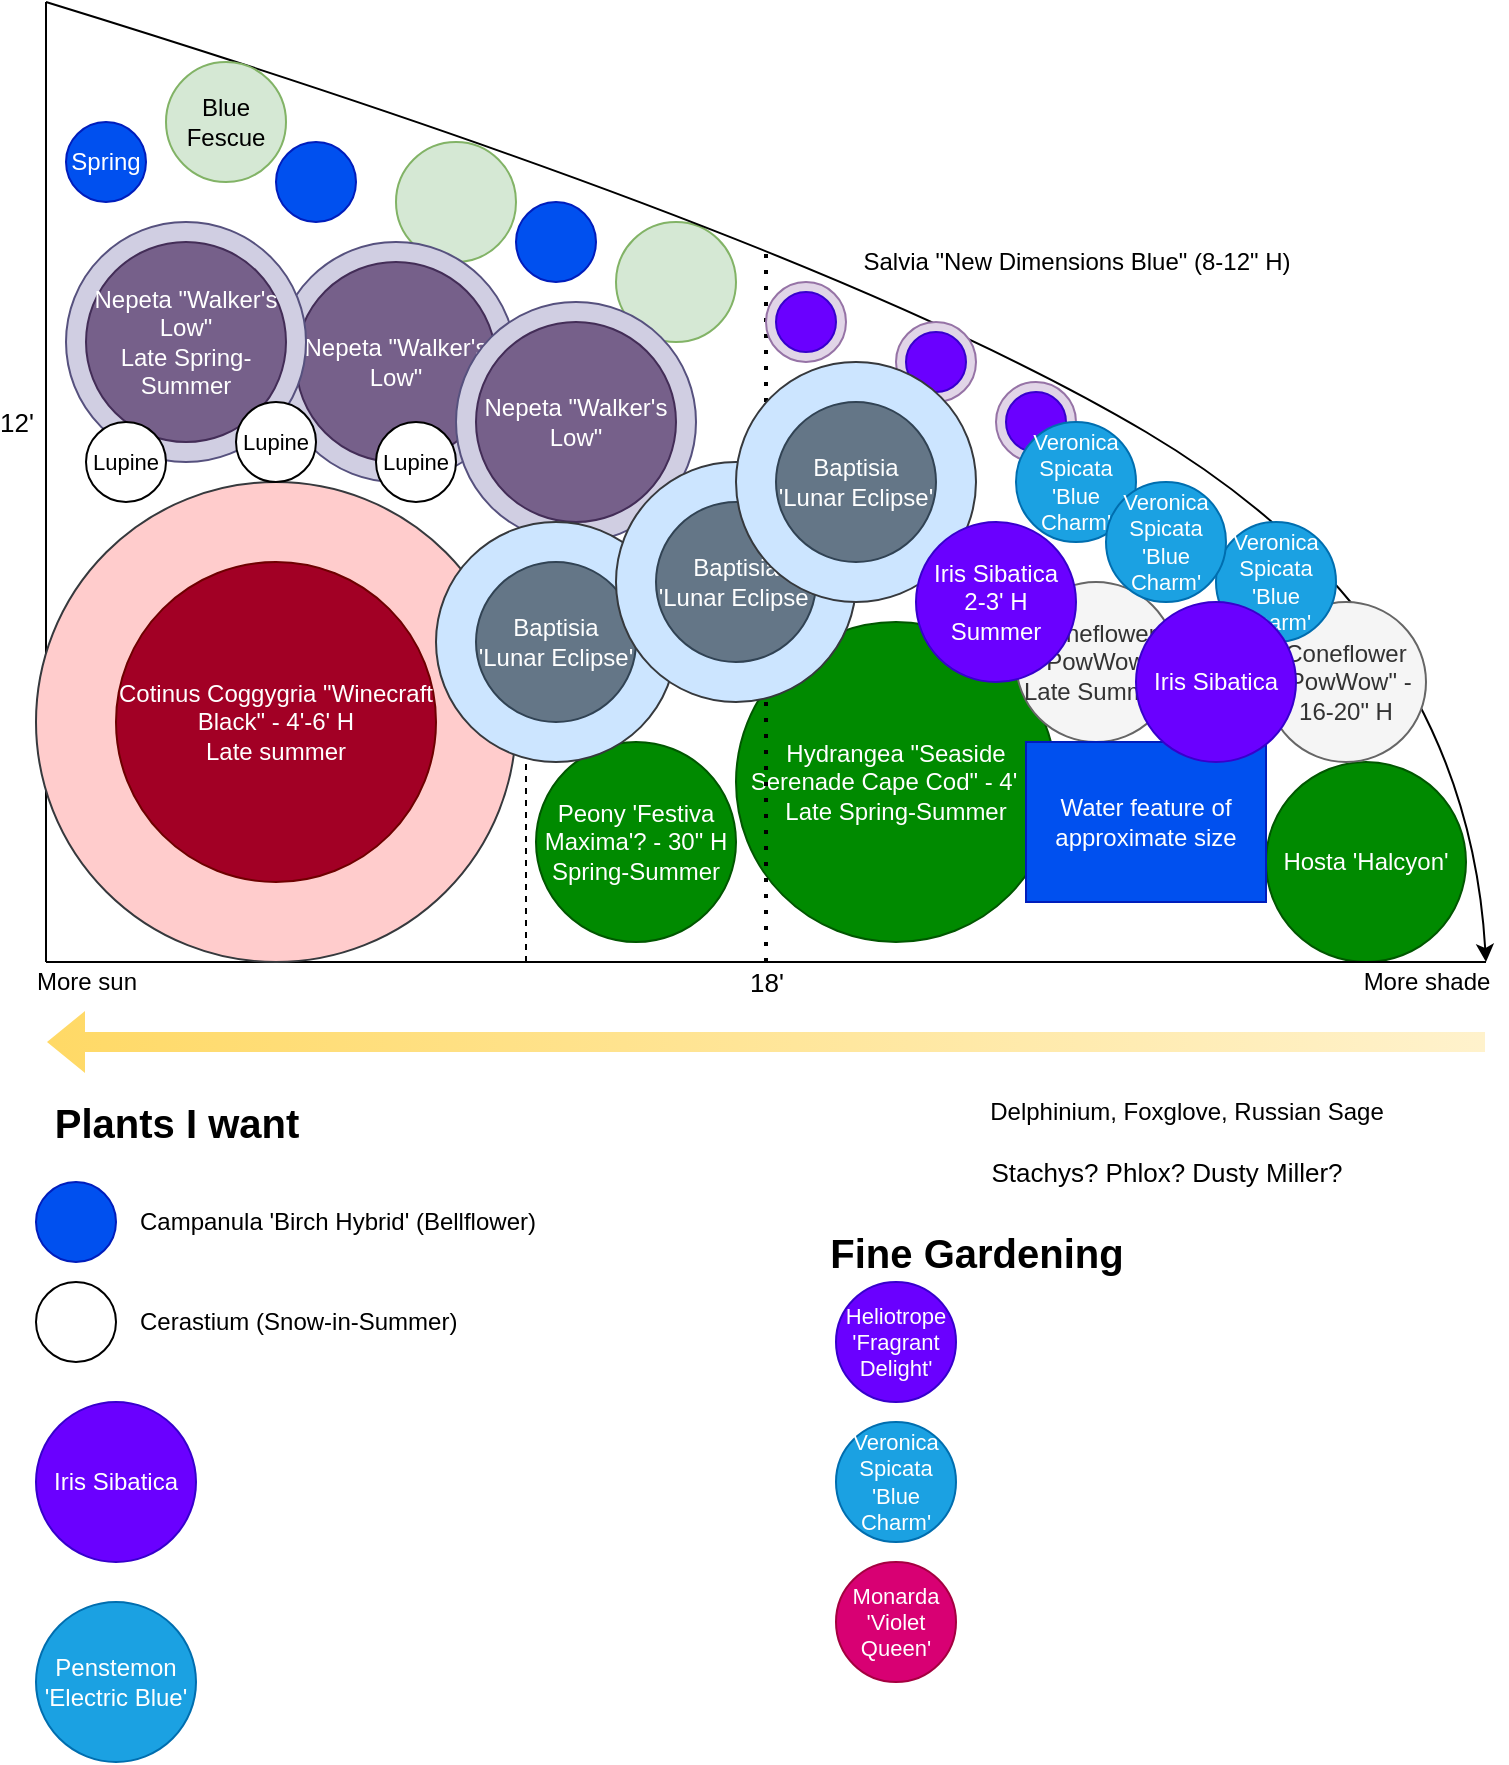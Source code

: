 <mxfile version="14.7.0" type="github">
  <diagram id="8aN0rm1MY_QhQ1KlozjM" name="Page-1">
    <mxGraphModel dx="1200" dy="727" grid="1" gridSize="10" guides="1" tooltips="1" connect="1" arrows="1" fold="1" page="1" pageScale="1" pageWidth="850" pageHeight="1100" math="0" shadow="0">
      <root>
        <mxCell id="0" />
        <mxCell id="1" parent="0" />
        <mxCell id="Cx3Qpiqb-a-1uhkqveDJ-6" value="" style="group;movable=0;resizable=0;rotatable=0;deletable=0;editable=0;connectable=0;container=0;" vertex="1" connectable="0" parent="1">
          <mxGeometry x="80" y="190" width="640" height="280" as="geometry" />
        </mxCell>
        <mxCell id="Cx3Qpiqb-a-1uhkqveDJ-4" value="Hydrangea &quot;Seaside Serenade Cape Cod&quot; - 4&#39; H&lt;br&gt;Late Spring-Summer" style="ellipse;whiteSpace=wrap;html=1;aspect=fixed;fillColor=#008a00;strokeColor=#005700;fontColor=#ffffff;" vertex="1" parent="1">
          <mxGeometry x="390" y="350" width="160" height="160" as="geometry" />
        </mxCell>
        <mxCell id="Cx3Qpiqb-a-1uhkqveDJ-68" value="Hosta &#39;Halcyon&#39;" style="ellipse;whiteSpace=wrap;html=1;aspect=fixed;fillColor=#008a00;strokeColor=#005700;fontColor=#ffffff;" vertex="1" parent="1">
          <mxGeometry x="655" y="420" width="100" height="100" as="geometry" />
        </mxCell>
        <mxCell id="Cx3Qpiqb-a-1uhkqveDJ-72" value="" style="ellipse;whiteSpace=wrap;html=1;aspect=fixed;fillColor=#d5e8d4;strokeColor=#82b366;" vertex="1" parent="1">
          <mxGeometry x="330" y="150" width="60" height="60" as="geometry" />
        </mxCell>
        <mxCell id="Cx3Qpiqb-a-1uhkqveDJ-73" value="" style="ellipse;whiteSpace=wrap;html=1;aspect=fixed;fillColor=#d5e8d4;strokeColor=#82b366;" vertex="1" parent="1">
          <mxGeometry x="220" y="110" width="60" height="60" as="geometry" />
        </mxCell>
        <mxCell id="Cx3Qpiqb-a-1uhkqveDJ-74" value="Peony &#39;Festiva Maxima&#39;?&amp;nbsp;- 30&quot; H&lt;br&gt;Spring-Summer" style="ellipse;whiteSpace=wrap;html=1;aspect=fixed;fillColor=#008a00;strokeColor=#005700;fontColor=#ffffff;" vertex="1" parent="1">
          <mxGeometry x="290" y="410" width="100" height="100" as="geometry" />
        </mxCell>
        <mxCell id="Cx3Qpiqb-a-1uhkqveDJ-76" value="" style="endArrow=none;html=1;dashed=1;" edge="1" parent="1">
          <mxGeometry width="50" height="50" relative="1" as="geometry">
            <mxPoint x="285" y="520" as="sourcePoint" />
            <mxPoint x="285" y="280" as="targetPoint" />
          </mxGeometry>
        </mxCell>
        <mxCell id="Cx3Qpiqb-a-1uhkqveDJ-1" value="" style="endArrow=none;html=1;" edge="1" parent="1">
          <mxGeometry x="45" y="240" width="50" height="50" as="geometry">
            <mxPoint x="45" y="520" as="sourcePoint" />
            <mxPoint x="45" y="40" as="targetPoint" />
          </mxGeometry>
        </mxCell>
        <mxCell id="Cx3Qpiqb-a-1uhkqveDJ-80" value="12&#39;" style="edgeLabel;html=1;align=center;verticalAlign=middle;resizable=0;points=[];fontSize=13;" vertex="1" connectable="0" parent="Cx3Qpiqb-a-1uhkqveDJ-1">
          <mxGeometry relative="1" as="geometry">
            <mxPoint x="-15" y="-30" as="offset" />
          </mxGeometry>
        </mxCell>
        <mxCell id="Cx3Qpiqb-a-1uhkqveDJ-2" value="" style="endArrow=none;html=1;" edge="1" parent="1">
          <mxGeometry x="45" y="240" width="50" height="50" as="geometry">
            <mxPoint x="45" y="520" as="sourcePoint" />
            <mxPoint x="765" y="520" as="targetPoint" />
          </mxGeometry>
        </mxCell>
        <mxCell id="Cx3Qpiqb-a-1uhkqveDJ-81" value="18&#39;" style="edgeLabel;html=1;align=center;verticalAlign=middle;resizable=0;points=[];fontSize=13;" vertex="1" connectable="0" parent="Cx3Qpiqb-a-1uhkqveDJ-2">
          <mxGeometry relative="1" as="geometry">
            <mxPoint y="10" as="offset" />
          </mxGeometry>
        </mxCell>
        <mxCell id="Cx3Qpiqb-a-1uhkqveDJ-3" value="" style="curved=1;endArrow=classic;html=1;" edge="1" parent="1">
          <mxGeometry x="45" y="240" width="50" height="50" as="geometry">
            <mxPoint x="45" y="40" as="sourcePoint" />
            <mxPoint x="765" y="520" as="targetPoint" />
            <Array as="points">
              <mxPoint x="435" y="160" />
              <mxPoint x="755" y="350" />
            </Array>
          </mxGeometry>
        </mxCell>
        <mxCell id="Cx3Qpiqb-a-1uhkqveDJ-79" value="" style="endArrow=none;dashed=1;html=1;dashPattern=1 3;strokeWidth=2;" edge="1" parent="1">
          <mxGeometry width="50" height="50" relative="1" as="geometry">
            <mxPoint x="405" y="520" as="sourcePoint" />
            <mxPoint x="405" y="160" as="targetPoint" />
          </mxGeometry>
        </mxCell>
        <mxCell id="Cx3Qpiqb-a-1uhkqveDJ-93" value="Salvia &quot;New Dimensions Blue&quot; (8-12&quot; H)" style="text;html=1;align=center;verticalAlign=middle;resizable=0;points=[];autosize=1;strokeColor=none;" vertex="1" parent="1">
          <mxGeometry x="445" y="160" width="230" height="20" as="geometry" />
        </mxCell>
        <mxCell id="Cx3Qpiqb-a-1uhkqveDJ-101" value="" style="group" vertex="1" connectable="0" parent="1">
          <mxGeometry x="40" y="280" width="290" height="240" as="geometry" />
        </mxCell>
        <mxCell id="Cx3Qpiqb-a-1uhkqveDJ-97" value="" style="ellipse;whiteSpace=wrap;html=1;aspect=fixed;fillColor=#ffcccc;strokeColor=#36393d;" vertex="1" parent="Cx3Qpiqb-a-1uhkqveDJ-101">
          <mxGeometry width="240" height="240" as="geometry" />
        </mxCell>
        <mxCell id="Cx3Qpiqb-a-1uhkqveDJ-100" value="Cotinus Coggygria &quot;Winecraft Black&quot; - 4&#39;-6&#39; H&lt;br&gt;Late summer" style="ellipse;whiteSpace=wrap;html=1;aspect=fixed;fillColor=#a20025;strokeColor=#6F0000;fontColor=#ffffff;" vertex="1" parent="Cx3Qpiqb-a-1uhkqveDJ-101">
          <mxGeometry x="40" y="40" width="160" height="160" as="geometry" />
        </mxCell>
        <mxCell id="Cx3Qpiqb-a-1uhkqveDJ-128" value="Coneflower &quot;PowWow&quot;" style="ellipse;whiteSpace=wrap;html=1;aspect=fixed;fillColor=#f5f5f5;strokeColor=#666666;fontColor=#333333;" vertex="1" parent="Cx3Qpiqb-a-1uhkqveDJ-101">
          <mxGeometry x="210" y="40" width="80" height="80" as="geometry" />
        </mxCell>
        <mxCell id="Cx3Qpiqb-a-1uhkqveDJ-102" value="" style="shape=flexArrow;endArrow=classic;html=1;dashed=1;fontColor=#000000;strokeWidth=1;gradientColor=#ffd966;fillColor=#fff2cc;gradientDirection=west;strokeColor=none;" edge="1" parent="1">
          <mxGeometry width="50" height="50" relative="1" as="geometry">
            <mxPoint x="765" y="560" as="sourcePoint" />
            <mxPoint x="45" y="560" as="targetPoint" />
          </mxGeometry>
        </mxCell>
        <mxCell id="Cx3Qpiqb-a-1uhkqveDJ-103" value="More sun" style="text;html=1;align=center;verticalAlign=middle;resizable=0;points=[];autosize=1;strokeColor=none;fontColor=#000000;" vertex="1" parent="1">
          <mxGeometry x="30" y="520" width="70" height="20" as="geometry" />
        </mxCell>
        <mxCell id="Cx3Qpiqb-a-1uhkqveDJ-104" value="More shade" style="text;html=1;align=center;verticalAlign=middle;resizable=0;points=[];autosize=1;strokeColor=none;fontColor=#000000;" vertex="1" parent="1">
          <mxGeometry x="695" y="520" width="80" height="20" as="geometry" />
        </mxCell>
        <mxCell id="Cx3Qpiqb-a-1uhkqveDJ-105" value="Plants I want" style="text;html=1;align=center;verticalAlign=middle;resizable=0;points=[];autosize=1;strokeColor=none;fontColor=#000000;fontStyle=1;fontSize=20;" vertex="1" parent="1">
          <mxGeometry x="40" y="585" width="140" height="30" as="geometry" />
        </mxCell>
        <mxCell id="Cx3Qpiqb-a-1uhkqveDJ-107" value="Stachys? Phlox? Dusty Miller?" style="text;html=1;align=center;verticalAlign=middle;resizable=0;points=[];autosize=1;strokeColor=none;fontSize=13;fontColor=#000000;" vertex="1" parent="1">
          <mxGeometry x="510" y="615" width="190" height="20" as="geometry" />
        </mxCell>
        <mxCell id="Cx3Qpiqb-a-1uhkqveDJ-114" value="" style="group" vertex="1" connectable="0" parent="1">
          <mxGeometry x="160" y="160" width="120" height="130" as="geometry" />
        </mxCell>
        <mxCell id="Cx3Qpiqb-a-1uhkqveDJ-115" value="" style="ellipse;whiteSpace=wrap;html=1;aspect=fixed;fontSize=12;fillColor=#d0cee2;strokeColor=#56517e;" vertex="1" parent="Cx3Qpiqb-a-1uhkqveDJ-114">
          <mxGeometry width="120" height="120" as="geometry" />
        </mxCell>
        <mxCell id="Cx3Qpiqb-a-1uhkqveDJ-116" value="Nepeta &quot;Walker&#39;s Low&quot;" style="ellipse;whiteSpace=wrap;html=1;aspect=fixed;fontSize=12;fontColor=#ffffff;fillColor=#76608a;strokeColor=#432D57;" vertex="1" parent="Cx3Qpiqb-a-1uhkqveDJ-114">
          <mxGeometry x="10" y="10" width="100" height="100" as="geometry" />
        </mxCell>
        <mxCell id="Cx3Qpiqb-a-1uhkqveDJ-182" value="Lupine" style="ellipse;whiteSpace=wrap;html=1;aspect=fixed;fontSize=11;" vertex="1" parent="Cx3Qpiqb-a-1uhkqveDJ-114">
          <mxGeometry x="50" y="90" width="40" height="40" as="geometry" />
        </mxCell>
        <mxCell id="Cx3Qpiqb-a-1uhkqveDJ-120" value="" style="group" vertex="1" connectable="0" parent="1">
          <mxGeometry x="250" y="190" width="120" height="120" as="geometry" />
        </mxCell>
        <mxCell id="Cx3Qpiqb-a-1uhkqveDJ-121" value="" style="ellipse;whiteSpace=wrap;html=1;aspect=fixed;fontSize=12;fillColor=#d0cee2;strokeColor=#56517e;" vertex="1" parent="Cx3Qpiqb-a-1uhkqveDJ-120">
          <mxGeometry width="120" height="120" as="geometry" />
        </mxCell>
        <mxCell id="Cx3Qpiqb-a-1uhkqveDJ-122" value="Nepeta &quot;Walker&#39;s Low&quot;" style="ellipse;whiteSpace=wrap;html=1;aspect=fixed;fontSize=12;fontColor=#ffffff;fillColor=#76608a;strokeColor=#432D57;" vertex="1" parent="Cx3Qpiqb-a-1uhkqveDJ-120">
          <mxGeometry x="10" y="10" width="100" height="100" as="geometry" />
        </mxCell>
        <mxCell id="Cx3Qpiqb-a-1uhkqveDJ-123" value="" style="group" vertex="1" connectable="0" parent="1">
          <mxGeometry x="55" y="150" width="125" height="150" as="geometry" />
        </mxCell>
        <mxCell id="Cx3Qpiqb-a-1uhkqveDJ-124" value="" style="ellipse;whiteSpace=wrap;html=1;aspect=fixed;fontSize=12;fillColor=#d0cee2;strokeColor=#56517e;" vertex="1" parent="Cx3Qpiqb-a-1uhkqveDJ-123">
          <mxGeometry width="120" height="120" as="geometry" />
        </mxCell>
        <mxCell id="Cx3Qpiqb-a-1uhkqveDJ-125" value="Nepeta &quot;Walker&#39;s Low&quot;&lt;br&gt;Late Spring-Summer" style="ellipse;whiteSpace=wrap;html=1;aspect=fixed;fontSize=12;fontColor=#ffffff;fillColor=#76608a;strokeColor=#432D57;" vertex="1" parent="Cx3Qpiqb-a-1uhkqveDJ-123">
          <mxGeometry x="10" y="10" width="100" height="100" as="geometry" />
        </mxCell>
        <mxCell id="Cx3Qpiqb-a-1uhkqveDJ-181" value="Lupine" style="ellipse;whiteSpace=wrap;html=1;aspect=fixed;fontSize=11;" vertex="1" parent="Cx3Qpiqb-a-1uhkqveDJ-123">
          <mxGeometry x="85" y="90" width="40" height="40" as="geometry" />
        </mxCell>
        <mxCell id="Cx3Qpiqb-a-1uhkqveDJ-180" value="Lupine" style="ellipse;whiteSpace=wrap;html=1;aspect=fixed;fontSize=11;" vertex="1" parent="Cx3Qpiqb-a-1uhkqveDJ-123">
          <mxGeometry x="10" y="100" width="40" height="40" as="geometry" />
        </mxCell>
        <mxCell id="Cx3Qpiqb-a-1uhkqveDJ-136" value="" style="group" vertex="1" connectable="0" parent="1">
          <mxGeometry x="405" y="180" width="40" height="40" as="geometry" />
        </mxCell>
        <mxCell id="Cx3Qpiqb-a-1uhkqveDJ-137" value="" style="ellipse;whiteSpace=wrap;html=1;aspect=fixed;fillColor=#e1d5e7;strokeColor=#9673a6;" vertex="1" parent="Cx3Qpiqb-a-1uhkqveDJ-136">
          <mxGeometry width="40" height="40" as="geometry" />
        </mxCell>
        <mxCell id="Cx3Qpiqb-a-1uhkqveDJ-138" value="" style="ellipse;whiteSpace=wrap;html=1;aspect=fixed;strokeColor=#3700CC;fontColor=#ffffff;fillColor=#6a00ff;" vertex="1" parent="Cx3Qpiqb-a-1uhkqveDJ-136">
          <mxGeometry x="5" y="5" width="30" height="30" as="geometry" />
        </mxCell>
        <mxCell id="Cx3Qpiqb-a-1uhkqveDJ-140" value="" style="group" vertex="1" connectable="0" parent="1">
          <mxGeometry x="520" y="230" width="40" height="40" as="geometry" />
        </mxCell>
        <mxCell id="Cx3Qpiqb-a-1uhkqveDJ-141" value="" style="ellipse;whiteSpace=wrap;html=1;aspect=fixed;fillColor=#e1d5e7;strokeColor=#9673a6;" vertex="1" parent="Cx3Qpiqb-a-1uhkqveDJ-140">
          <mxGeometry width="40" height="40" as="geometry" />
        </mxCell>
        <mxCell id="Cx3Qpiqb-a-1uhkqveDJ-142" value="" style="ellipse;whiteSpace=wrap;html=1;aspect=fixed;strokeColor=#3700CC;fontColor=#ffffff;fillColor=#6a00ff;" vertex="1" parent="Cx3Qpiqb-a-1uhkqveDJ-140">
          <mxGeometry x="5" y="5" width="30" height="30" as="geometry" />
        </mxCell>
        <mxCell id="Cx3Qpiqb-a-1uhkqveDJ-144" value="Delphinium, Foxglove, Russian Sage" style="text;html=1;align=center;verticalAlign=middle;resizable=0;points=[];autosize=1;strokeColor=none;fontSize=12;fontColor=#000000;" vertex="1" parent="1">
          <mxGeometry x="510" y="585" width="210" height="20" as="geometry" />
        </mxCell>
        <mxCell id="Cx3Qpiqb-a-1uhkqveDJ-149" value="" style="group" vertex="1" connectable="0" parent="1">
          <mxGeometry x="240" y="300" width="120" height="120" as="geometry" />
        </mxCell>
        <mxCell id="Cx3Qpiqb-a-1uhkqveDJ-146" value="" style="ellipse;whiteSpace=wrap;html=1;fontSize=12;fillColor=#cce5ff;strokeColor=#36393d;" vertex="1" parent="Cx3Qpiqb-a-1uhkqveDJ-149">
          <mxGeometry width="120" height="120" as="geometry" />
        </mxCell>
        <mxCell id="Cx3Qpiqb-a-1uhkqveDJ-145" value="Baptisia &#39;Lunar Eclipse&#39;" style="ellipse;whiteSpace=wrap;html=1;fontSize=12;fontColor=#ffffff;fillColor=#647687;strokeColor=#314354;" vertex="1" parent="Cx3Qpiqb-a-1uhkqveDJ-149">
          <mxGeometry x="20" y="20" width="80" height="80" as="geometry" />
        </mxCell>
        <mxCell id="Cx3Qpiqb-a-1uhkqveDJ-153" value="" style="group" vertex="1" connectable="0" parent="1">
          <mxGeometry x="330" y="270" width="120" height="120" as="geometry" />
        </mxCell>
        <mxCell id="Cx3Qpiqb-a-1uhkqveDJ-154" value="" style="ellipse;whiteSpace=wrap;html=1;fontSize=12;fillColor=#cce5ff;strokeColor=#36393d;" vertex="1" parent="Cx3Qpiqb-a-1uhkqveDJ-153">
          <mxGeometry width="120" height="120" as="geometry" />
        </mxCell>
        <mxCell id="Cx3Qpiqb-a-1uhkqveDJ-155" value="Baptisia &#39;Lunar Eclipse&#39;" style="ellipse;whiteSpace=wrap;html=1;fontSize=12;fontColor=#ffffff;fillColor=#647687;strokeColor=#314354;" vertex="1" parent="Cx3Qpiqb-a-1uhkqveDJ-153">
          <mxGeometry x="20" y="20" width="80" height="80" as="geometry" />
        </mxCell>
        <mxCell id="Cx3Qpiqb-a-1uhkqveDJ-158" value="" style="group" vertex="1" connectable="0" parent="1">
          <mxGeometry x="470" y="200" width="40" height="40" as="geometry" />
        </mxCell>
        <mxCell id="Cx3Qpiqb-a-1uhkqveDJ-159" value="" style="ellipse;whiteSpace=wrap;html=1;aspect=fixed;fillColor=#e1d5e7;strokeColor=#9673a6;" vertex="1" parent="Cx3Qpiqb-a-1uhkqveDJ-158">
          <mxGeometry width="40" height="40" as="geometry" />
        </mxCell>
        <mxCell id="Cx3Qpiqb-a-1uhkqveDJ-160" value="" style="ellipse;whiteSpace=wrap;html=1;aspect=fixed;strokeColor=#3700CC;fontColor=#ffffff;fillColor=#6a00ff;" vertex="1" parent="Cx3Qpiqb-a-1uhkqveDJ-158">
          <mxGeometry x="5" y="5" width="30" height="30" as="geometry" />
        </mxCell>
        <mxCell id="Cx3Qpiqb-a-1uhkqveDJ-162" value="Blue Fescue" style="ellipse;whiteSpace=wrap;html=1;aspect=fixed;fillColor=#d5e8d4;strokeColor=#82b366;" vertex="1" parent="1">
          <mxGeometry x="105" y="70" width="60" height="60" as="geometry" />
        </mxCell>
        <mxCell id="Cx3Qpiqb-a-1uhkqveDJ-163" value="" style="ellipse;whiteSpace=wrap;html=1;aspect=fixed;fontSize=12;fontColor=#ffffff;fillColor=#0050ef;strokeColor=#001DBC;" vertex="1" parent="1">
          <mxGeometry x="40" y="630" width="40" height="40" as="geometry" />
        </mxCell>
        <mxCell id="Cx3Qpiqb-a-1uhkqveDJ-164" value="Campanula &#39;Birch Hybrid&#39; (Bellflower)" style="text;html=1;align=left;verticalAlign=middle;resizable=0;points=[];autosize=1;strokeColor=none;fontSize=12;fontColor=#000000;" vertex="1" parent="1">
          <mxGeometry x="90" y="640" width="210" height="20" as="geometry" />
        </mxCell>
        <mxCell id="Cx3Qpiqb-a-1uhkqveDJ-165" value="" style="ellipse;whiteSpace=wrap;html=1;aspect=fixed;fontSize=12;" vertex="1" parent="1">
          <mxGeometry x="40" y="680" width="40" height="40" as="geometry" />
        </mxCell>
        <mxCell id="Cx3Qpiqb-a-1uhkqveDJ-166" value="Cerastium (Snow-in-Summer)" style="text;html=1;align=left;verticalAlign=middle;resizable=0;points=[];autosize=1;strokeColor=none;fontSize=12;fontColor=#000000;" vertex="1" parent="1">
          <mxGeometry x="90" y="690" width="170" height="20" as="geometry" />
        </mxCell>
        <mxCell id="Cx3Qpiqb-a-1uhkqveDJ-167" value="Iris Sibatica" style="ellipse;whiteSpace=wrap;html=1;aspect=fixed;fontSize=12;fontColor=#ffffff;fillColor=#6a00ff;align=center;strokeColor=#3700CC;" vertex="1" parent="1">
          <mxGeometry x="40" y="740" width="80" height="80" as="geometry" />
        </mxCell>
        <mxCell id="Cx3Qpiqb-a-1uhkqveDJ-171" value="Penstemon &#39;Electric Blue&#39;" style="ellipse;whiteSpace=wrap;html=1;aspect=fixed;fillColor=#1ba1e2;strokeColor=#006EAF;fontColor=#ffffff;" vertex="1" parent="1">
          <mxGeometry x="40" y="840" width="80" height="80" as="geometry" />
        </mxCell>
        <mxCell id="Cx3Qpiqb-a-1uhkqveDJ-172" value="Fine Gardening" style="text;html=1;align=center;verticalAlign=middle;resizable=0;points=[];autosize=1;strokeColor=none;fontColor=#000000;fontStyle=1;fontSize=20;" vertex="1" parent="1">
          <mxGeometry x="430" y="650" width="160" height="30" as="geometry" />
        </mxCell>
        <mxCell id="Cx3Qpiqb-a-1uhkqveDJ-174" value="Heliotrope &#39;Fragrant Delight&#39;" style="ellipse;whiteSpace=wrap;html=1;aspect=fixed;fillColor=#6a00ff;strokeColor=#3700CC;fontColor=#ffffff;fontSize=11;" vertex="1" parent="1">
          <mxGeometry x="440" y="680" width="60" height="60" as="geometry" />
        </mxCell>
        <mxCell id="Cx3Qpiqb-a-1uhkqveDJ-175" value="Veronica Spicata &#39;Blue Charm&#39;" style="ellipse;whiteSpace=wrap;html=1;aspect=fixed;fontSize=11;fillColor=#1ba1e2;strokeColor=#006EAF;fontColor=#ffffff;" vertex="1" parent="1">
          <mxGeometry x="440" y="750" width="60" height="60" as="geometry" />
        </mxCell>
        <mxCell id="Cx3Qpiqb-a-1uhkqveDJ-176" value="Monarda &#39;Violet Queen&#39;" style="ellipse;whiteSpace=wrap;html=1;aspect=fixed;fontSize=11;fillColor=#d80073;strokeColor=#A50040;fontColor=#ffffff;" vertex="1" parent="1">
          <mxGeometry x="440" y="820" width="60" height="60" as="geometry" />
        </mxCell>
        <mxCell id="Cx3Qpiqb-a-1uhkqveDJ-56" value="Coneflower &quot;PowWow&quot;&lt;br&gt;Late Summer" style="ellipse;whiteSpace=wrap;html=1;aspect=fixed;fillColor=#f5f5f5;strokeColor=#666666;fontColor=#333333;" vertex="1" parent="1">
          <mxGeometry x="530" y="330" width="80" height="80" as="geometry" />
        </mxCell>
        <mxCell id="Cx3Qpiqb-a-1uhkqveDJ-60" value="Coneflower &quot;PowWow&quot; - 16-20&quot; H" style="ellipse;whiteSpace=wrap;html=1;aspect=fixed;fillColor=#f5f5f5;strokeColor=#666666;fontColor=#333333;" vertex="1" parent="1">
          <mxGeometry x="655" y="340" width="80" height="80" as="geometry" />
        </mxCell>
        <mxCell id="Cx3Qpiqb-a-1uhkqveDJ-67" value="Water feature of approximate size" style="rounded=0;whiteSpace=wrap;html=1;fillColor=#0050ef;strokeColor=#001DBC;fontColor=#ffffff;" vertex="1" parent="1">
          <mxGeometry x="535" y="410" width="120" height="80" as="geometry" />
        </mxCell>
        <mxCell id="Cx3Qpiqb-a-1uhkqveDJ-183" value="Veronica Spicata &#39;Blue Charm&#39;" style="ellipse;whiteSpace=wrap;html=1;aspect=fixed;fontSize=11;fillColor=#1ba1e2;strokeColor=#006EAF;fontColor=#ffffff;" vertex="1" parent="1">
          <mxGeometry x="630" y="300" width="60" height="60" as="geometry" />
        </mxCell>
        <mxCell id="Cx3Qpiqb-a-1uhkqveDJ-185" value="Veronica Spicata &#39;Blue Charm&#39;" style="ellipse;whiteSpace=wrap;html=1;aspect=fixed;fontSize=11;fillColor=#1ba1e2;strokeColor=#006EAF;fontColor=#ffffff;" vertex="1" parent="1">
          <mxGeometry x="530" y="250" width="60" height="60" as="geometry" />
        </mxCell>
        <mxCell id="Cx3Qpiqb-a-1uhkqveDJ-186" value="Veronica Spicata &#39;Blue Charm&#39;" style="ellipse;whiteSpace=wrap;html=1;aspect=fixed;fontSize=11;fillColor=#1ba1e2;strokeColor=#006EAF;fontColor=#ffffff;" vertex="1" parent="1">
          <mxGeometry x="575" y="280" width="60" height="60" as="geometry" />
        </mxCell>
        <mxCell id="Cx3Qpiqb-a-1uhkqveDJ-187" value="Spring" style="ellipse;whiteSpace=wrap;html=1;aspect=fixed;fontSize=12;fontColor=#ffffff;fillColor=#0050ef;strokeColor=#001DBC;" vertex="1" parent="1">
          <mxGeometry x="55" y="100" width="40" height="40" as="geometry" />
        </mxCell>
        <mxCell id="Cx3Qpiqb-a-1uhkqveDJ-188" value="" style="ellipse;whiteSpace=wrap;html=1;aspect=fixed;fontSize=12;fontColor=#ffffff;fillColor=#0050ef;strokeColor=#001DBC;" vertex="1" parent="1">
          <mxGeometry x="160" y="110" width="40" height="40" as="geometry" />
        </mxCell>
        <mxCell id="Cx3Qpiqb-a-1uhkqveDJ-189" value="" style="ellipse;whiteSpace=wrap;html=1;aspect=fixed;fontSize=12;fontColor=#ffffff;fillColor=#0050ef;strokeColor=#001DBC;" vertex="1" parent="1">
          <mxGeometry x="280" y="140" width="40" height="40" as="geometry" />
        </mxCell>
        <mxCell id="Cx3Qpiqb-a-1uhkqveDJ-190" value="" style="group" vertex="1" connectable="0" parent="1">
          <mxGeometry x="390" y="220" width="120" height="120" as="geometry" />
        </mxCell>
        <mxCell id="Cx3Qpiqb-a-1uhkqveDJ-191" value="" style="ellipse;whiteSpace=wrap;html=1;fontSize=12;fillColor=#cce5ff;strokeColor=#36393d;" vertex="1" parent="Cx3Qpiqb-a-1uhkqveDJ-190">
          <mxGeometry width="120" height="120" as="geometry" />
        </mxCell>
        <mxCell id="Cx3Qpiqb-a-1uhkqveDJ-192" value="Baptisia &#39;Lunar Eclipse&#39;" style="ellipse;whiteSpace=wrap;html=1;fontSize=12;fontColor=#ffffff;fillColor=#647687;strokeColor=#314354;" vertex="1" parent="Cx3Qpiqb-a-1uhkqveDJ-190">
          <mxGeometry x="20" y="20" width="80" height="80" as="geometry" />
        </mxCell>
        <mxCell id="Cx3Qpiqb-a-1uhkqveDJ-193" value="Iris Sibatica&lt;br&gt;2-3&#39; H&lt;br&gt;Summer" style="ellipse;whiteSpace=wrap;html=1;aspect=fixed;fontSize=12;fontColor=#ffffff;fillColor=#6a00ff;align=center;strokeColor=#3700CC;" vertex="1" parent="1">
          <mxGeometry x="480" y="300" width="80" height="80" as="geometry" />
        </mxCell>
        <mxCell id="Cx3Qpiqb-a-1uhkqveDJ-194" value="Iris Sibatica" style="ellipse;whiteSpace=wrap;html=1;aspect=fixed;fontSize=12;fontColor=#ffffff;fillColor=#6a00ff;align=center;strokeColor=#3700CC;" vertex="1" parent="1">
          <mxGeometry x="590" y="340" width="80" height="80" as="geometry" />
        </mxCell>
      </root>
    </mxGraphModel>
  </diagram>
</mxfile>
